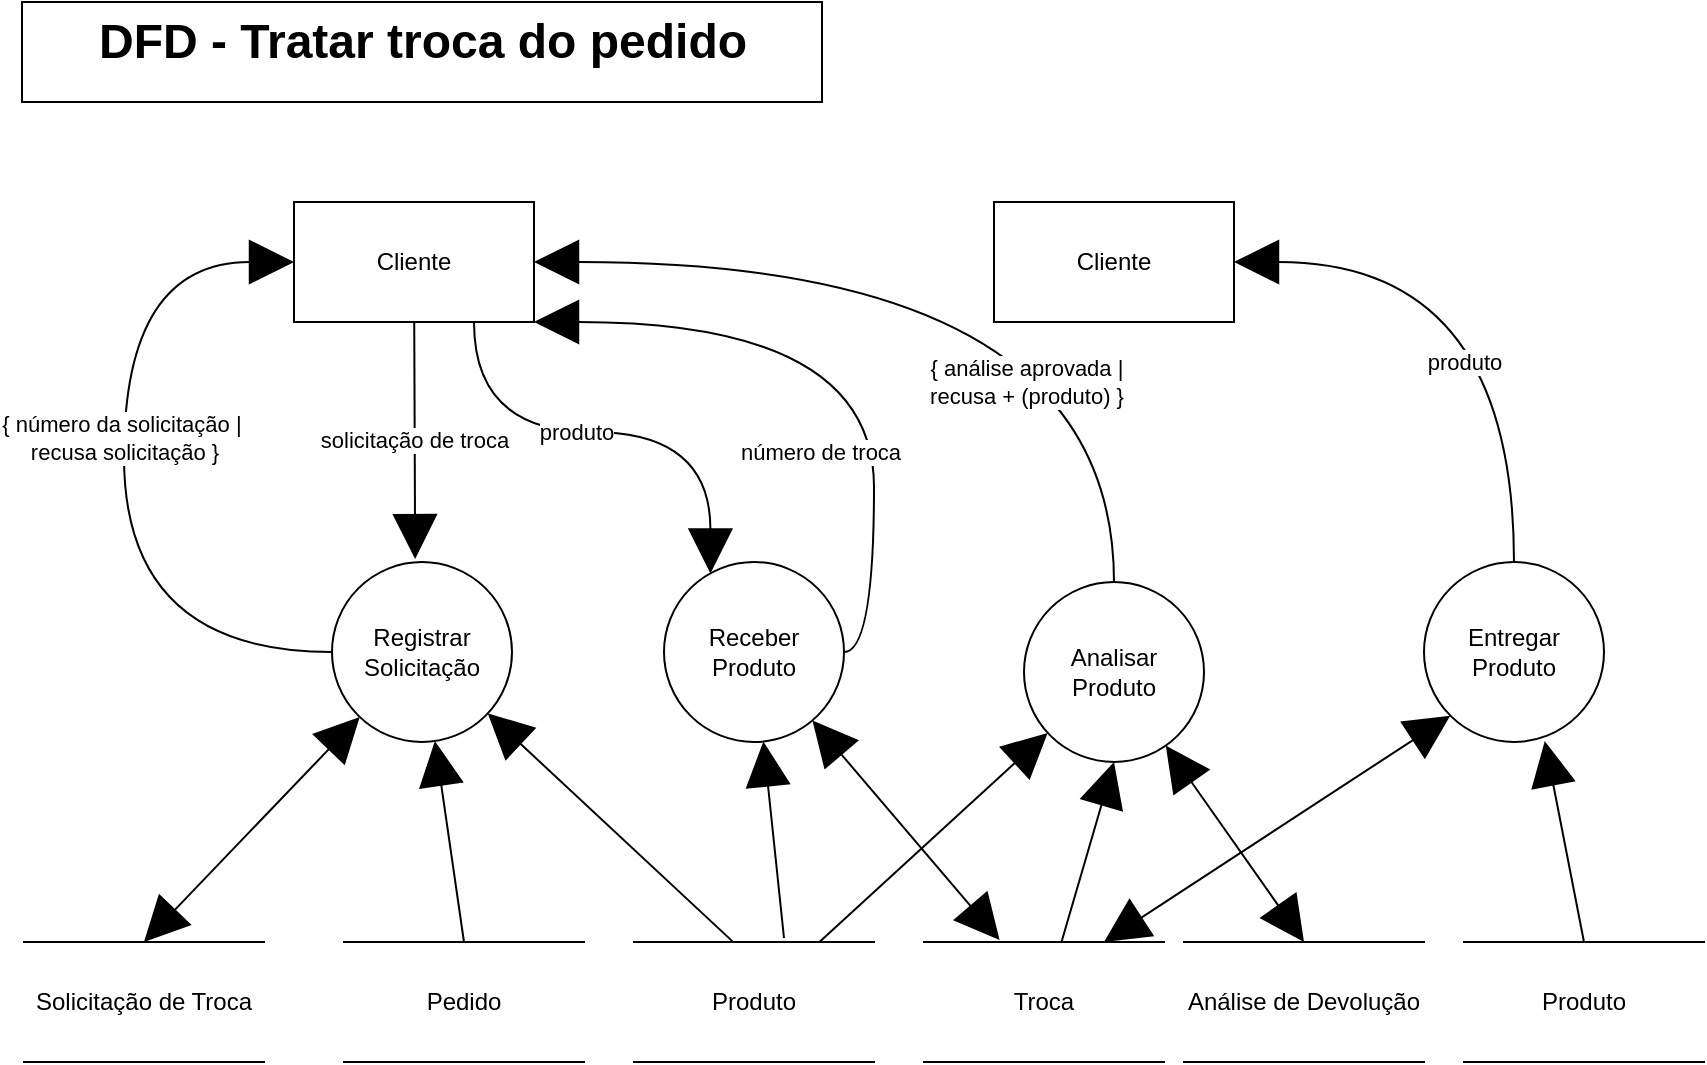 <mxfile version="14.4.3" type="device"><diagram id="6ONw5cQNeSs47-JHeJ9A" name="Página-1"><mxGraphModel dx="1714" dy="440" grid="1" gridSize="10" guides="1" tooltips="1" connect="1" arrows="1" fold="1" page="1" pageScale="1" pageWidth="827" pageHeight="1169" math="0" shadow="0"><root><mxCell id="0"/><mxCell id="1" parent="0"/><mxCell id="5nQNqbB_WSz0kHXvRYLG-1" value="Solicitação de Troca" style="shape=partialRectangle;whiteSpace=wrap;html=1;left=0;right=0;fillColor=none;" parent="1" vertex="1"><mxGeometry x="-790" y="490" width="120" height="60" as="geometry"/></mxCell><mxCell id="5nQNqbB_WSz0kHXvRYLG-2" value="Pedido" style="shape=partialRectangle;whiteSpace=wrap;html=1;left=0;right=0;fillColor=none;" parent="1" vertex="1"><mxGeometry x="-630" y="490" width="120" height="60" as="geometry"/></mxCell><mxCell id="5nQNqbB_WSz0kHXvRYLG-3" value="Produto" style="shape=partialRectangle;whiteSpace=wrap;html=1;left=0;right=0;fillColor=none;" parent="1" vertex="1"><mxGeometry x="-485" y="490" width="120" height="60" as="geometry"/></mxCell><mxCell id="5nQNqbB_WSz0kHXvRYLG-4" value="solicitação de troca" style="edgeStyle=none;rounded=0;orthogonalLoop=1;jettySize=auto;html=1;entryX=0.462;entryY=-0.016;entryDx=0;entryDy=0;entryPerimeter=0;startArrow=none;startFill=0;startSize=20;endArrow=block;endFill=1;endSize=20;" parent="1" source="5nQNqbB_WSz0kHXvRYLG-7" target="5nQNqbB_WSz0kHXvRYLG-11" edge="1"><mxGeometry relative="1" as="geometry"/></mxCell><mxCell id="5nQNqbB_WSz0kHXvRYLG-5" value="{ número da solicitação |&amp;nbsp;&lt;br&gt;recusa solicitação }" style="edgeStyle=orthogonalEdgeStyle;rounded=0;orthogonalLoop=1;jettySize=auto;html=1;entryX=0;entryY=0.5;entryDx=0;entryDy=0;startArrow=block;startFill=1;startSize=20;endArrow=none;endFill=0;endSize=20;curved=1;exitX=0;exitY=0.5;exitDx=0;exitDy=0;" parent="1" source="5nQNqbB_WSz0kHXvRYLG-7" target="5nQNqbB_WSz0kHXvRYLG-11" edge="1"><mxGeometry x="-0.099" relative="1" as="geometry"><Array as="points"><mxPoint x="-740" y="150"/><mxPoint x="-740" y="345"/></Array><mxPoint as="offset"/></mxGeometry></mxCell><mxCell id="5nQNqbB_WSz0kHXvRYLG-6" value="produto" style="edgeStyle=orthogonalEdgeStyle;rounded=0;orthogonalLoop=1;jettySize=auto;html=1;entryX=0.258;entryY=0.064;entryDx=0;entryDy=0;entryPerimeter=0;startArrow=none;startFill=0;startSize=20;endArrow=block;endFill=1;endSize=20;curved=1;exitX=0.75;exitY=1;exitDx=0;exitDy=0;" parent="1" source="5nQNqbB_WSz0kHXvRYLG-7" target="5nQNqbB_WSz0kHXvRYLG-14" edge="1"><mxGeometry x="-0.137" relative="1" as="geometry"><mxPoint as="offset"/></mxGeometry></mxCell><mxCell id="5nQNqbB_WSz0kHXvRYLG-7" value="Cliente" style="rounded=0;whiteSpace=wrap;html=1;" parent="1" vertex="1"><mxGeometry x="-655" y="120" width="120" height="60" as="geometry"/></mxCell><mxCell id="5nQNqbB_WSz0kHXvRYLG-8" style="rounded=0;orthogonalLoop=1;jettySize=auto;html=1;entryX=0.415;entryY=0.003;entryDx=0;entryDy=0;entryPerimeter=0;endSize=20;startSize=20;endArrow=none;endFill=0;startArrow=block;startFill=1;" parent="1" source="5nQNqbB_WSz0kHXvRYLG-11" target="5nQNqbB_WSz0kHXvRYLG-3" edge="1"><mxGeometry relative="1" as="geometry"/></mxCell><mxCell id="5nQNqbB_WSz0kHXvRYLG-9" style="edgeStyle=none;rounded=0;orthogonalLoop=1;jettySize=auto;html=1;entryX=0.5;entryY=0;entryDx=0;entryDy=0;startSize=20;endArrow=none;endFill=0;endSize=20;startArrow=block;startFill=1;" parent="1" source="5nQNqbB_WSz0kHXvRYLG-11" target="5nQNqbB_WSz0kHXvRYLG-2" edge="1"><mxGeometry relative="1" as="geometry"/></mxCell><mxCell id="5nQNqbB_WSz0kHXvRYLG-10" style="edgeStyle=none;rounded=0;orthogonalLoop=1;jettySize=auto;html=1;entryX=0.5;entryY=0;entryDx=0;entryDy=0;startArrow=block;startFill=1;startSize=20;endArrow=block;endFill=1;endSize=20;" parent="1" source="5nQNqbB_WSz0kHXvRYLG-11" target="5nQNqbB_WSz0kHXvRYLG-1" edge="1"><mxGeometry relative="1" as="geometry"/></mxCell><mxCell id="5nQNqbB_WSz0kHXvRYLG-11" value="Registrar Solicitação" style="ellipse;whiteSpace=wrap;html=1;aspect=fixed;" parent="1" vertex="1"><mxGeometry x="-636" y="300" width="90" height="90" as="geometry"/></mxCell><mxCell id="5nQNqbB_WSz0kHXvRYLG-12" style="rounded=0;orthogonalLoop=1;jettySize=auto;html=1;startArrow=block;startFill=1;startSize=20;endArrow=none;endFill=0;endSize=20;" parent="1" source="5nQNqbB_WSz0kHXvRYLG-14" edge="1"><mxGeometry relative="1" as="geometry"><mxPoint x="-410" y="488" as="targetPoint"/></mxGeometry></mxCell><mxCell id="5nQNqbB_WSz0kHXvRYLG-30" style="edgeStyle=none;rounded=0;orthogonalLoop=1;jettySize=auto;html=1;entryX=0.315;entryY=-0.017;entryDx=0;entryDy=0;entryPerimeter=0;startSize=20;endArrow=block;endFill=1;endSize=20;startArrow=block;startFill=1;" parent="1" source="5nQNqbB_WSz0kHXvRYLG-14" target="5nQNqbB_WSz0kHXvRYLG-28" edge="1"><mxGeometry relative="1" as="geometry"/></mxCell><mxCell id="5nQNqbB_WSz0kHXvRYLG-14" value="Receber Produto" style="ellipse;whiteSpace=wrap;html=1;aspect=fixed;" parent="1" vertex="1"><mxGeometry x="-470" y="300" width="90" height="90" as="geometry"/></mxCell><mxCell id="5nQNqbB_WSz0kHXvRYLG-15" style="edgeStyle=none;rounded=0;orthogonalLoop=1;jettySize=auto;html=1;startArrow=block;startFill=1;startSize=20;endArrow=none;endFill=0;endSize=20;" parent="1" source="5nQNqbB_WSz0kHXvRYLG-21" target="5nQNqbB_WSz0kHXvRYLG-3" edge="1"><mxGeometry relative="1" as="geometry"/></mxCell><mxCell id="5nQNqbB_WSz0kHXvRYLG-16" style="edgeStyle=none;rounded=0;orthogonalLoop=1;jettySize=auto;html=1;entryX=0.5;entryY=0;entryDx=0;entryDy=0;startArrow=block;startFill=1;startSize=20;endArrow=block;endFill=1;endSize=20;" parent="1" source="5nQNqbB_WSz0kHXvRYLG-21" target="5nQNqbB_WSz0kHXvRYLG-23" edge="1"><mxGeometry relative="1" as="geometry"/></mxCell><mxCell id="5nQNqbB_WSz0kHXvRYLG-27" value="produto" style="rounded=0;orthogonalLoop=1;jettySize=auto;html=1;entryX=1;entryY=0.5;entryDx=0;entryDy=0;endArrow=block;endFill=1;endSize=20;startSize=20;exitX=0.5;exitY=0;exitDx=0;exitDy=0;edgeStyle=orthogonalEdgeStyle;curved=1;" parent="1" source="XcUL5mWvpmUWWC0lsDy5-1" target="5nQNqbB_WSz0kHXvRYLG-22" edge="1"><mxGeometry x="-0.308" y="25" relative="1" as="geometry"><mxPoint as="offset"/></mxGeometry></mxCell><mxCell id="5nQNqbB_WSz0kHXvRYLG-31" style="edgeStyle=orthogonalEdgeStyle;rounded=0;orthogonalLoop=1;jettySize=auto;html=1;entryX=1;entryY=1;entryDx=0;entryDy=0;startArrow=none;startFill=0;startSize=20;endArrow=block;endFill=1;endSize=20;exitX=1;exitY=0.5;exitDx=0;exitDy=0;curved=1;" parent="1" source="5nQNqbB_WSz0kHXvRYLG-14" target="5nQNqbB_WSz0kHXvRYLG-7" edge="1"><mxGeometry relative="1" as="geometry"><Array as="points"><mxPoint x="-365" y="180"/></Array></mxGeometry></mxCell><mxCell id="5nQNqbB_WSz0kHXvRYLG-32" value="número de troca" style="edgeLabel;html=1;align=center;verticalAlign=middle;resizable=0;points=[];" parent="5nQNqbB_WSz0kHXvRYLG-31" vertex="1" connectable="0"><mxGeometry x="-0.34" y="27" relative="1" as="geometry"><mxPoint as="offset"/></mxGeometry></mxCell><mxCell id="XcUL5mWvpmUWWC0lsDy5-5" style="edgeStyle=orthogonalEdgeStyle;rounded=0;orthogonalLoop=1;jettySize=auto;html=1;exitX=0.5;exitY=0;exitDx=0;exitDy=0;entryX=1;entryY=0.5;entryDx=0;entryDy=0;startArrow=none;startFill=0;startSize=20;endArrow=block;endFill=1;endSize=20;curved=1;" edge="1" parent="1" source="5nQNqbB_WSz0kHXvRYLG-21" target="5nQNqbB_WSz0kHXvRYLG-7"><mxGeometry relative="1" as="geometry"/></mxCell><mxCell id="XcUL5mWvpmUWWC0lsDy5-6" value="{ análise aprovada |&lt;br&gt;recusa + (produto) }" style="edgeLabel;html=1;align=center;verticalAlign=middle;resizable=0;points=[];" vertex="1" connectable="0" parent="XcUL5mWvpmUWWC0lsDy5-5"><mxGeometry x="0.014" y="38" relative="1" as="geometry"><mxPoint x="23.33" y="22" as="offset"/></mxGeometry></mxCell><mxCell id="5nQNqbB_WSz0kHXvRYLG-21" value="Analisar&lt;br&gt;Produto" style="ellipse;whiteSpace=wrap;html=1;aspect=fixed;" parent="1" vertex="1"><mxGeometry x="-290" y="310" width="90" height="90" as="geometry"/></mxCell><mxCell id="5nQNqbB_WSz0kHXvRYLG-22" value="Cliente" style="rounded=0;whiteSpace=wrap;html=1;" parent="1" vertex="1"><mxGeometry x="-305" y="120" width="120" height="60" as="geometry"/></mxCell><mxCell id="5nQNqbB_WSz0kHXvRYLG-23" value="Análise de Devolução" style="shape=partialRectangle;whiteSpace=wrap;html=1;left=0;right=0;fillColor=none;" parent="1" vertex="1"><mxGeometry x="-210" y="490" width="120" height="60" as="geometry"/></mxCell><mxCell id="5nQNqbB_WSz0kHXvRYLG-24" value="" style="rounded=0;whiteSpace=wrap;html=1;" parent="1" vertex="1"><mxGeometry x="-791" y="20" width="400" height="50" as="geometry"/></mxCell><mxCell id="5nQNqbB_WSz0kHXvRYLG-25" value="DFD - Tratar troca do pedido" style="text;strokeColor=none;fillColor=none;html=1;fontSize=24;fontStyle=1;verticalAlign=middle;align=center;" parent="1" vertex="1"><mxGeometry x="-796" y="20" width="410" height="40" as="geometry"/></mxCell><mxCell id="5nQNqbB_WSz0kHXvRYLG-29" style="edgeStyle=none;rounded=0;orthogonalLoop=1;jettySize=auto;html=1;entryX=0.5;entryY=1;entryDx=0;entryDy=0;startSize=20;endArrow=block;endFill=1;endSize=20;" parent="1" source="5nQNqbB_WSz0kHXvRYLG-28" target="5nQNqbB_WSz0kHXvRYLG-21" edge="1"><mxGeometry relative="1" as="geometry"/></mxCell><mxCell id="5nQNqbB_WSz0kHXvRYLG-28" value="Troca" style="shape=partialRectangle;whiteSpace=wrap;html=1;left=0;right=0;fillColor=none;" parent="1" vertex="1"><mxGeometry x="-340" y="490" width="120" height="60" as="geometry"/></mxCell><mxCell id="XcUL5mWvpmUWWC0lsDy5-3" style="rounded=0;orthogonalLoop=1;jettySize=auto;html=1;exitX=0;exitY=1;exitDx=0;exitDy=0;entryX=0.75;entryY=0;entryDx=0;entryDy=0;startArrow=block;startFill=1;endSize=20;startSize=20;endArrow=block;endFill=1;" edge="1" parent="1" source="XcUL5mWvpmUWWC0lsDy5-1" target="5nQNqbB_WSz0kHXvRYLG-28"><mxGeometry relative="1" as="geometry"/></mxCell><mxCell id="XcUL5mWvpmUWWC0lsDy5-4" style="edgeStyle=none;rounded=0;orthogonalLoop=1;jettySize=auto;html=1;exitX=0.671;exitY=0.995;exitDx=0;exitDy=0;entryX=0.5;entryY=0;entryDx=0;entryDy=0;startArrow=block;startFill=1;startSize=20;endArrow=none;endFill=0;endSize=20;exitPerimeter=0;" edge="1" parent="1" source="XcUL5mWvpmUWWC0lsDy5-1" target="XcUL5mWvpmUWWC0lsDy5-2"><mxGeometry relative="1" as="geometry"/></mxCell><mxCell id="XcUL5mWvpmUWWC0lsDy5-1" value="Entregar Produto" style="ellipse;whiteSpace=wrap;html=1;aspect=fixed;" vertex="1" parent="1"><mxGeometry x="-90" y="300" width="90" height="90" as="geometry"/></mxCell><mxCell id="XcUL5mWvpmUWWC0lsDy5-2" value="Produto" style="shape=partialRectangle;whiteSpace=wrap;html=1;left=0;right=0;fillColor=none;" vertex="1" parent="1"><mxGeometry x="-70" y="490" width="120" height="60" as="geometry"/></mxCell></root></mxGraphModel></diagram></mxfile>